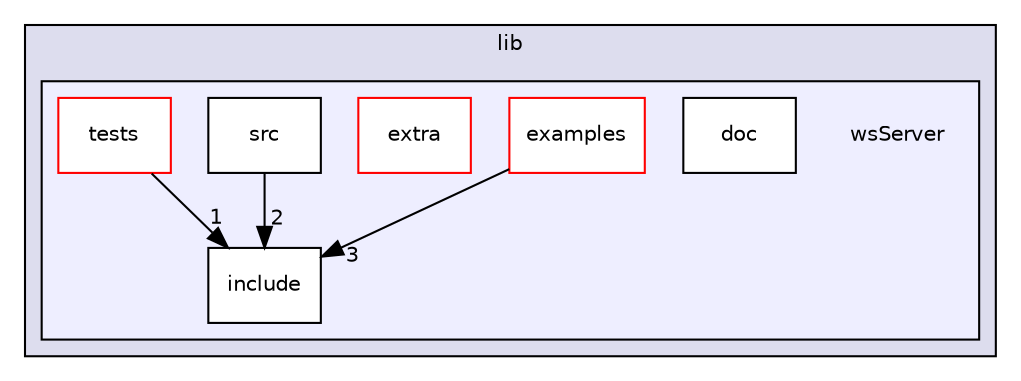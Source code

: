 digraph "lib/wsServer" {
  compound=true
  node [ fontsize="10", fontname="Helvetica"];
  edge [ labelfontsize="10", labelfontname="Helvetica"];
  subgraph clusterdir_97aefd0d527b934f1d99a682da8fe6a9 {
    graph [ bgcolor="#ddddee", pencolor="black", label="lib" fontname="Helvetica", fontsize="10", URL="dir_97aefd0d527b934f1d99a682da8fe6a9.html"]
  subgraph clusterdir_1307711b428f7fec1457907a4e35c099 {
    graph [ bgcolor="#eeeeff", pencolor="black", label="" URL="dir_1307711b428f7fec1457907a4e35c099.html"];
    dir_1307711b428f7fec1457907a4e35c099 [shape=plaintext label="wsServer"];
  dir_97fb0bade3ca1877ca6d9135dc4019cc [shape=box label="doc" fillcolor="white" style="filled" URL="dir_97fb0bade3ca1877ca6d9135dc4019cc.html"];
  dir_e2a16d0e2e47a011f922e352084769ba [shape=box label="examples" fillcolor="white" style="filled" color="red" URL="dir_e2a16d0e2e47a011f922e352084769ba.html"];
  dir_bdf6e14ddf655efd3b940f509fada167 [shape=box label="extra" fillcolor="white" style="filled" color="red" URL="dir_bdf6e14ddf655efd3b940f509fada167.html"];
  dir_fa9307ea9689b9d9a6a5048837f9fbd4 [shape=box label="include" fillcolor="white" style="filled" URL="dir_fa9307ea9689b9d9a6a5048837f9fbd4.html"];
  dir_b1a5d42271eee571ddedf7c798fca6b4 [shape=box label="src" fillcolor="white" style="filled" URL="dir_b1a5d42271eee571ddedf7c798fca6b4.html"];
  dir_2472ac9c57fe84482d9b861c61006c92 [shape=box label="tests" fillcolor="white" style="filled" color="red" URL="dir_2472ac9c57fe84482d9b861c61006c92.html"];
  }
  }
  dir_2472ac9c57fe84482d9b861c61006c92->dir_fa9307ea9689b9d9a6a5048837f9fbd4 [headlabel="1", labeldistance=1.5 headhref="dir_000012_000010.html"];
  dir_e2a16d0e2e47a011f922e352084769ba->dir_fa9307ea9689b9d9a6a5048837f9fbd4 [headlabel="3", labeldistance=1.5 headhref="dir_000004_000010.html"];
  dir_b1a5d42271eee571ddedf7c798fca6b4->dir_fa9307ea9689b9d9a6a5048837f9fbd4 [headlabel="2", labeldistance=1.5 headhref="dir_000011_000010.html"];
}
